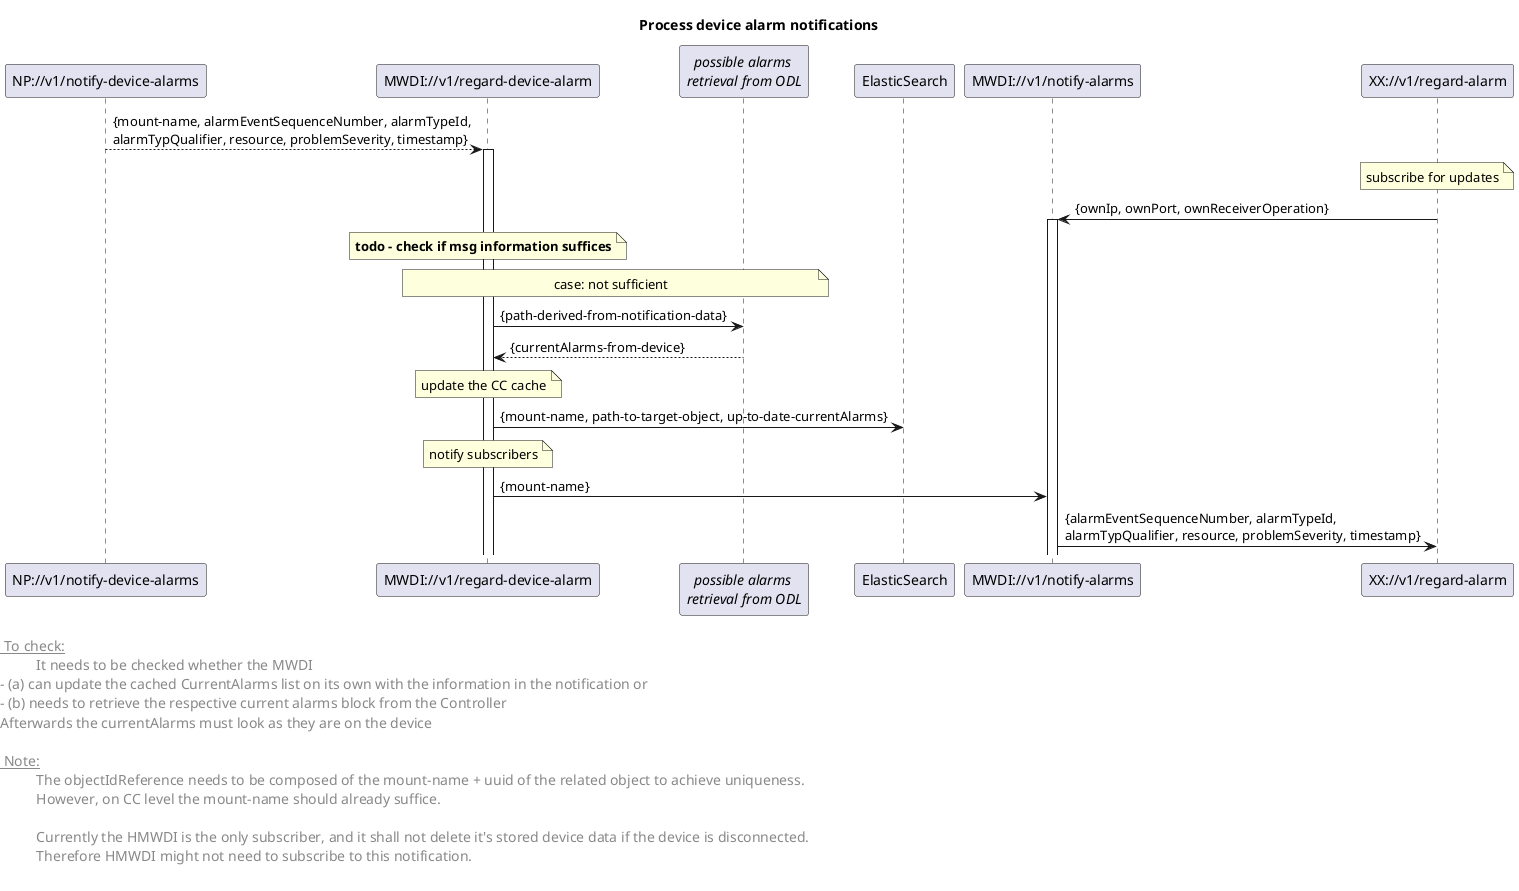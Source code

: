 @startuml
skinparam responseMessageBelowArrow true
skinparam participant {
  StereotypeFontSize 12  
}

title Process device alarm notifications

'participants
participant "NP://v1/notify-device-alarms" as npmsg
participant "MWDI://v1/regard-device-alarm" as mwdi
participant "<i>possible alarms</i> \n<i>retrieval from ODL</i>" as odl
participant "ElasticSearch" as es
participant "MWDI://v1/notify-alarms" as notify
participant "XX://v1/regard-alarm" as subscriberOp

npmsg --> mwdi: {mount-name, alarmEventSequenceNumber, alarmTypeId,\nalarmTypQualifier, resource, problemSeverity, timestamp}
activate mwdi

note over subscriberOp: subscribe for updates
subscriberOp -> notify: {ownIp, ownPort, ownReceiverOperation} 
activate notify

note over mwdi: <b>todo - check if msg information suffices</b>

' if not sufficient, retrieve again from controller
note over mwdi, odl: case: not sufficient
mwdi -> odl: {path-derived-from-notification-data}
odl --> mwdi: {currentAlarms-from-device}

note over mwdi: update the CC cache
mwdi -> es: {mount-name, path-to-target-object, up-to-date-currentAlarms}


note over mwdi: notify subscribers
mwdi -> notify: {mount-name}
notify -> subscriberOp: {alarmEventSequenceNumber, alarmTypeId,\nalarmTypQualifier, resource, problemSeverity, timestamp}



left footer 

<u> To check:</u>
\t  It needs to be checked whether the MWDI 
    - (a) can update the cached CurrentAlarms list on its own with the information in the notification or
    - (b) needs to retrieve the respective current alarms block from the Controller
Afterwards the currentAlarms must look as they are on the device

<u> Note:</u>
\t  The objectIdReference needs to be composed of the mount-name + uuid of the related object to achieve uniqueness.
\t  However, on CC level the mount-name should already suffice.

\t  Currently the HMWDI is the only subscriber, and it shall not delete it's stored device data if the device is disconnected.
\t  Therefore HMWDI might not need to subscribe to this notification.

end footer

<style>
footer {
  HorizontalAlignment left
  FontSize 14
}
</style>


@enduml